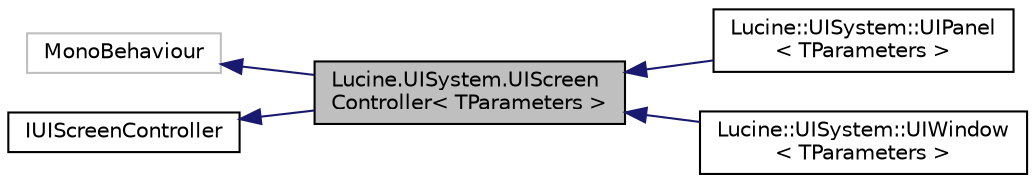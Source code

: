 digraph "Lucine.UISystem.UIScreenController&lt; TParameters &gt;"
{
 // LATEX_PDF_SIZE
  edge [fontname="Helvetica",fontsize="10",labelfontname="Helvetica",labelfontsize="10"];
  node [fontname="Helvetica",fontsize="10",shape=record];
  rankdir="LR";
  Node1 [label="Lucine.UISystem.UIScreen\lController\< TParameters \>",height=0.2,width=0.4,color="black", fillcolor="grey75", style="filled", fontcolor="black",tooltip="UIScreen controller is the base class for all types of windows, panels, popup whatever u want It impl..."];
  Node2 -> Node1 [dir="back",color="midnightblue",fontsize="10",style="solid",fontname="Helvetica"];
  Node2 [label="MonoBehaviour",height=0.2,width=0.4,color="grey75", fillcolor="white", style="filled",tooltip=" "];
  Node3 -> Node1 [dir="back",color="midnightblue",fontsize="10",style="solid",fontname="Helvetica"];
  Node3 [label="IUIScreenController",height=0.2,width=0.4,color="black", fillcolor="white", style="filled",URL="$interface_lucine_1_1_u_i_system_1_1_i_u_i_screen_controller.html",tooltip="Interface that a screen must implement"];
  Node1 -> Node4 [dir="back",color="midnightblue",fontsize="10",style="solid",fontname="Helvetica"];
  Node4 [label="Lucine::UISystem::UIPanel\l\< TParameters \>",height=0.2,width=0.4,color="black", fillcolor="white", style="filled",URL="$class_lucine_1_1_u_i_system_1_1_u_i_panel.html",tooltip="Panel with specific panel parameters"];
  Node1 -> Node5 [dir="back",color="midnightblue",fontsize="10",style="solid",fontname="Helvetica"];
  Node5 [label="Lucine::UISystem::UIWindow\l\< TParameters \>",height=0.2,width=0.4,color="black", fillcolor="white", style="filled",URL="$class_lucine_1_1_u_i_system_1_1_u_i_window.html",tooltip="A window with another type of window parameters"];
}
